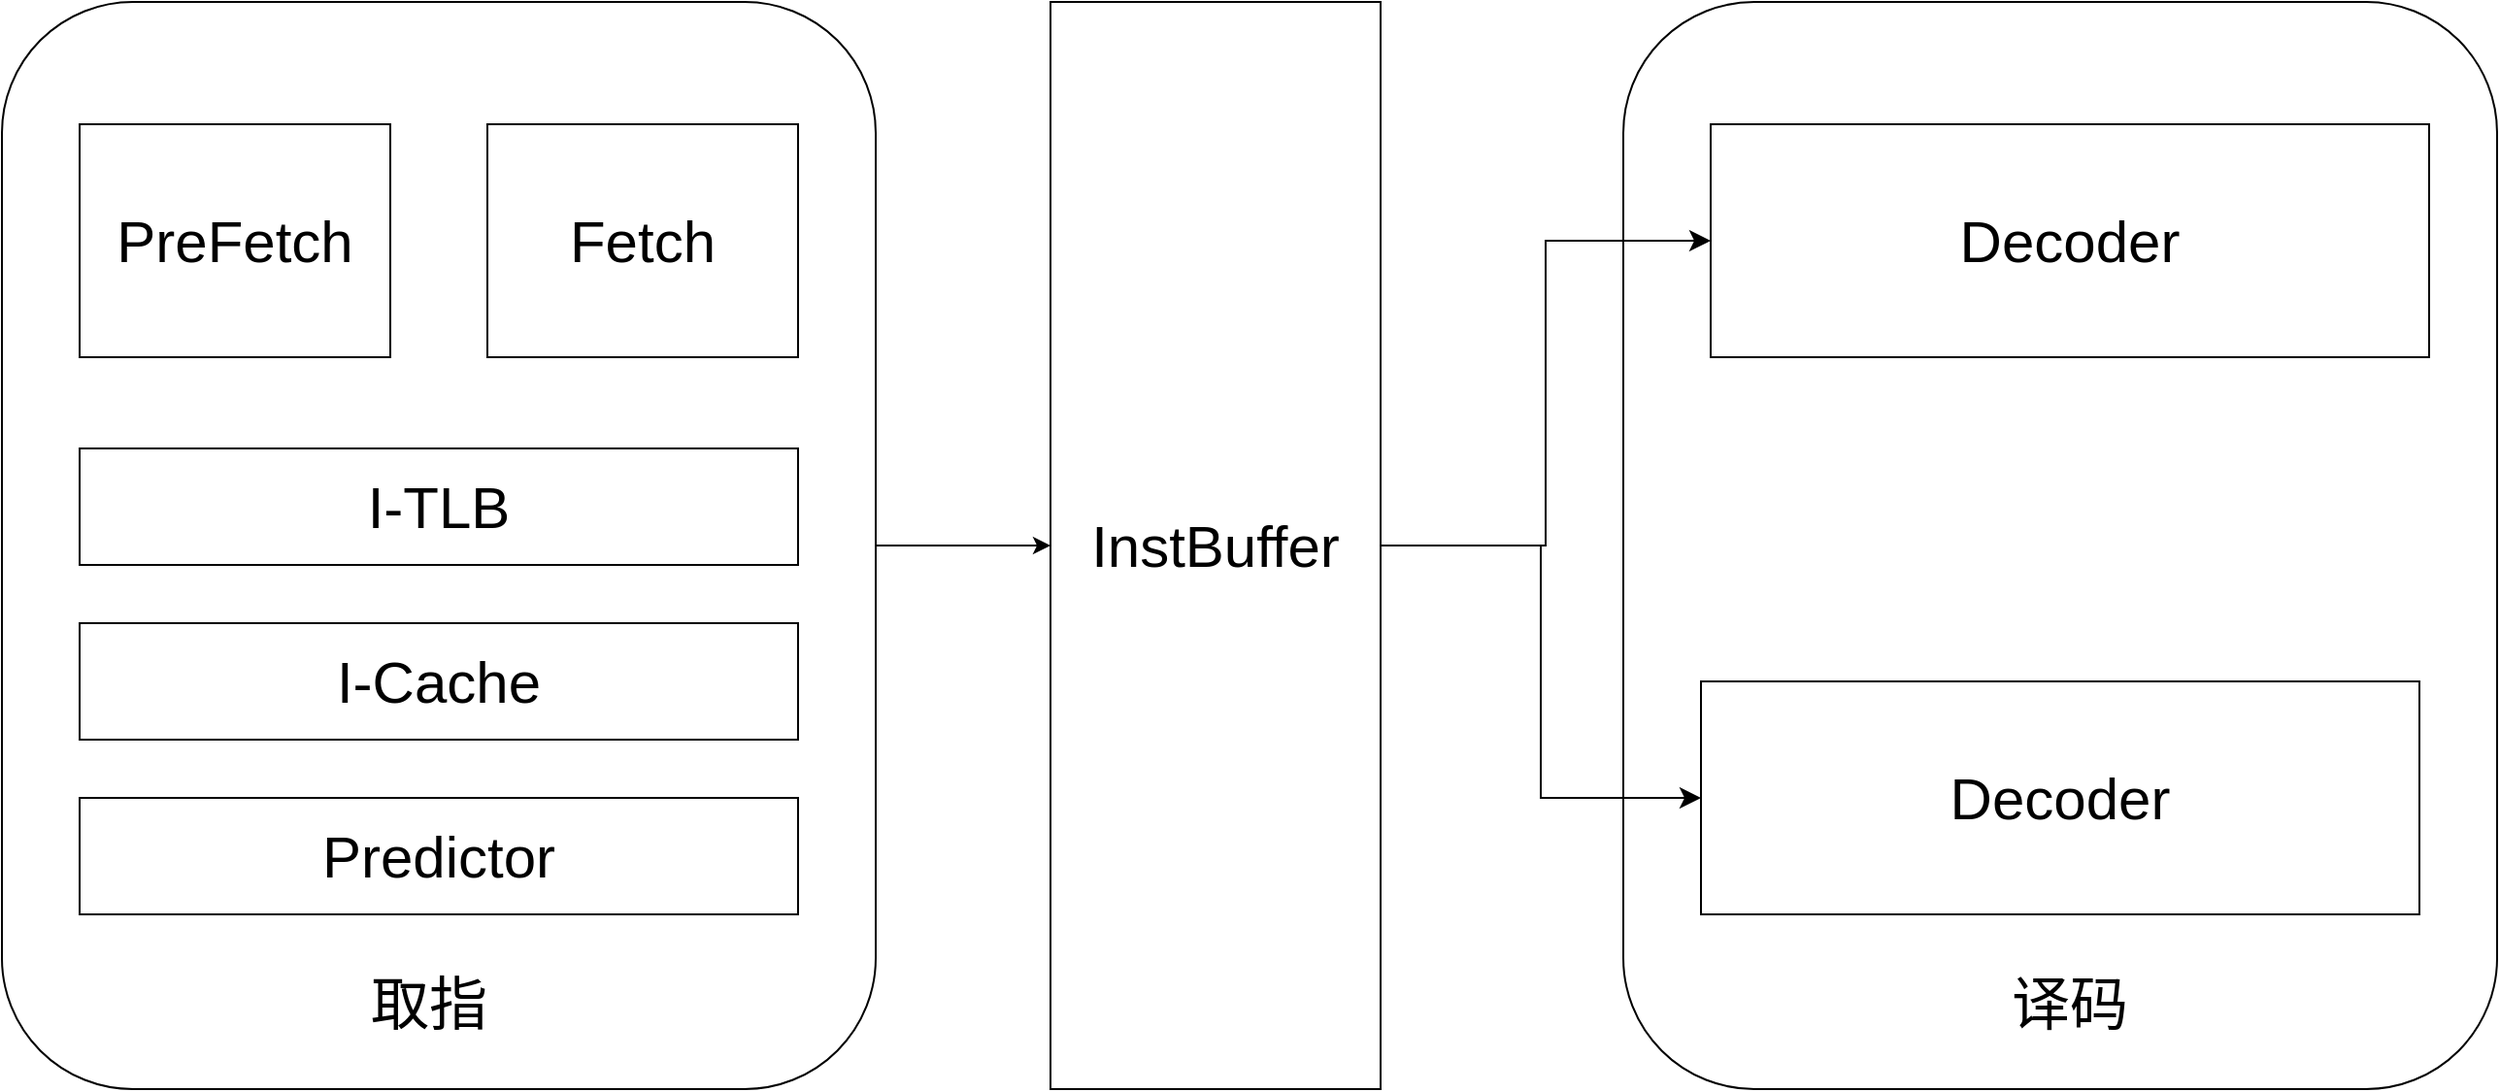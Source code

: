 <mxfile>
    <diagram id="_aD04N4xmqhP_ezU_jEi" name="第 1 页">
        <mxGraphModel dx="1791" dy="1238" grid="1" gridSize="10" guides="1" tooltips="1" connect="1" arrows="1" fold="1" page="1" pageScale="1" pageWidth="5000" pageHeight="2000" math="0" shadow="0">
            <root>
                <mxCell id="0"/>
                <mxCell id="1" parent="0"/>
                <mxCell id="21" value="" style="rounded=1;whiteSpace=wrap;html=1;strokeColor=default;fontFamily=Helvetica;fontSize=30;fontColor=default;fillColor=default;" vertex="1" parent="1">
                    <mxGeometry x="915" y="130" width="450" height="560" as="geometry"/>
                </mxCell>
                <mxCell id="12" value="" style="rounded=1;whiteSpace=wrap;html=1;strokeColor=default;fontFamily=Helvetica;fontSize=30;fontColor=default;fillColor=default;" vertex="1" parent="1">
                    <mxGeometry x="80" y="130" width="450" height="560" as="geometry"/>
                </mxCell>
                <mxCell id="2" value="&lt;font style=&quot;font-size: 30px;&quot;&gt;PreFetch&lt;/font&gt;" style="rounded=0;whiteSpace=wrap;html=1;" vertex="1" parent="1">
                    <mxGeometry x="120" y="193" width="160" height="120" as="geometry"/>
                </mxCell>
                <mxCell id="3" value="&lt;font style=&quot;font-size: 30px;&quot;&gt;Fetch&lt;/font&gt;" style="rounded=0;whiteSpace=wrap;html=1;" vertex="1" parent="1">
                    <mxGeometry x="330" y="193" width="160" height="120" as="geometry"/>
                </mxCell>
                <mxCell id="4" value="I-Cache" style="rounded=0;whiteSpace=wrap;html=1;fontSize=30;" vertex="1" parent="1">
                    <mxGeometry x="120" y="450" width="370" height="60" as="geometry"/>
                </mxCell>
                <mxCell id="5" value="Predictor" style="rounded=0;whiteSpace=wrap;html=1;fontSize=30;" vertex="1" parent="1">
                    <mxGeometry x="120" y="540" width="370" height="60" as="geometry"/>
                </mxCell>
                <mxCell id="7" value="取指" style="text;html=1;strokeColor=none;fillColor=none;align=center;verticalAlign=middle;whiteSpace=wrap;rounded=0;fontSize=30;" vertex="1" parent="1">
                    <mxGeometry x="260" y="631" width="80" height="30" as="geometry"/>
                </mxCell>
                <mxCell id="9" value="I-TLB" style="rounded=0;whiteSpace=wrap;html=1;fontSize=30;" vertex="1" parent="1">
                    <mxGeometry x="120" y="360" width="370" height="60" as="geometry"/>
                </mxCell>
                <mxCell id="13" value="InstBuffer" style="rounded=0;whiteSpace=wrap;html=1;strokeColor=default;fontFamily=Helvetica;fontSize=30;fontColor=default;fillColor=default;" vertex="1" parent="1">
                    <mxGeometry x="620" y="130" width="170" height="560" as="geometry"/>
                </mxCell>
                <mxCell id="14" value="" style="endArrow=classic;html=1;fontFamily=Helvetica;fontSize=30;fontColor=default;exitX=1;exitY=0.5;exitDx=0;exitDy=0;entryX=0;entryY=0.5;entryDx=0;entryDy=0;" edge="1" parent="1" source="12" target="13">
                    <mxGeometry width="50" height="50" relative="1" as="geometry">
                        <mxPoint x="580" y="370" as="sourcePoint"/>
                        <mxPoint x="630" y="320" as="targetPoint"/>
                    </mxGeometry>
                </mxCell>
                <mxCell id="15" value="Decoder" style="rounded=0;whiteSpace=wrap;html=1;strokeColor=default;fontFamily=Helvetica;fontSize=30;fontColor=default;fillColor=default;" vertex="1" parent="1">
                    <mxGeometry x="960" y="193" width="370" height="120" as="geometry"/>
                </mxCell>
                <mxCell id="22" value="Decoder" style="rounded=0;whiteSpace=wrap;html=1;strokeColor=default;fontFamily=Helvetica;fontSize=30;fontColor=default;fillColor=default;" vertex="1" parent="1">
                    <mxGeometry x="955" y="480" width="370" height="120" as="geometry"/>
                </mxCell>
                <mxCell id="24" value="" style="edgeStyle=elbowEdgeStyle;elbow=horizontal;endArrow=classic;html=1;curved=0;rounded=0;endSize=8;startSize=8;fontFamily=Helvetica;fontSize=30;fontColor=default;entryX=0;entryY=0.5;entryDx=0;entryDy=0;exitX=1;exitY=0.5;exitDx=0;exitDy=0;" edge="1" parent="1" source="13" target="15">
                    <mxGeometry width="50" height="50" relative="1" as="geometry">
                        <mxPoint x="730" y="510" as="sourcePoint"/>
                        <mxPoint x="780" y="460" as="targetPoint"/>
                    </mxGeometry>
                </mxCell>
                <mxCell id="25" value="" style="edgeStyle=elbowEdgeStyle;elbow=horizontal;endArrow=classic;html=1;curved=0;rounded=0;endSize=8;startSize=8;fontFamily=Helvetica;fontSize=30;fontColor=default;entryX=0;entryY=0.5;entryDx=0;entryDy=0;exitX=1;exitY=0.5;exitDx=0;exitDy=0;" edge="1" parent="1" source="13" target="22">
                    <mxGeometry width="50" height="50" relative="1" as="geometry">
                        <mxPoint x="820" y="690" as="sourcePoint"/>
                        <mxPoint x="780" y="460" as="targetPoint"/>
                    </mxGeometry>
                </mxCell>
                <mxCell id="26" value="译码" style="text;html=1;strokeColor=none;fillColor=none;align=center;verticalAlign=middle;whiteSpace=wrap;rounded=0;fontSize=30;" vertex="1" parent="1">
                    <mxGeometry x="1105" y="631" width="80" height="30" as="geometry"/>
                </mxCell>
            </root>
        </mxGraphModel>
    </diagram>
</mxfile>